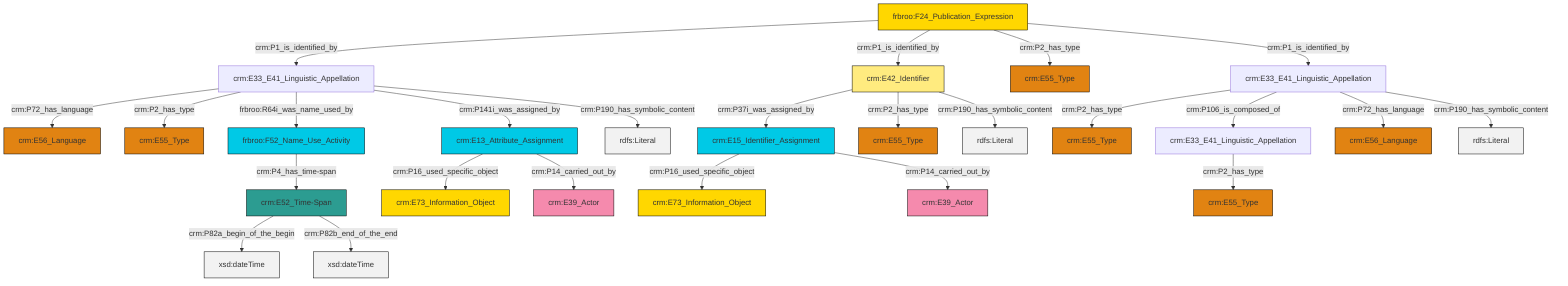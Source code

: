 graph TD
classDef Literal fill:#f2f2f2,stroke:#000000;
classDef CRM_Entity fill:#FFFFFF,stroke:#000000;
classDef Temporal_Entity fill:#00C9E6, stroke:#000000;
classDef Type fill:#E18312, stroke:#000000;
classDef Time-Span fill:#2C9C91, stroke:#000000;
classDef Appellation fill:#FFEB7F, stroke:#000000;
classDef Place fill:#008836, stroke:#000000;
classDef Persistent_Item fill:#B266B2, stroke:#000000;
classDef Conceptual_Object fill:#FFD700, stroke:#000000;
classDef Physical_Thing fill:#D2B48C, stroke:#000000;
classDef Actor fill:#f58aad, stroke:#000000;
classDef PC_Classes fill:#4ce600, stroke:#000000;
classDef Multi fill:#cccccc,stroke:#000000;

0["frbroo:F24_Publication_Expression"]:::Conceptual_Object -->|crm:P1_is_identified_by| 1["crm:E33_E41_Linguistic_Appellation"]:::Default
8["crm:E33_E41_Linguistic_Appellation"]:::Default -->|crm:P2_has_type| 9["crm:E55_Type"]:::Type
10["crm:E15_Identifier_Assignment"]:::Temporal_Entity -->|crm:P16_used_specific_object| 6["crm:E73_Information_Object"]:::Conceptual_Object
12["crm:E52_Time-Span"]:::Time-Span -->|crm:P82a_begin_of_the_begin| 13[xsd:dateTime]:::Literal
1["crm:E33_E41_Linguistic_Appellation"]:::Default -->|crm:P72_has_language| 2["crm:E56_Language"]:::Type
1["crm:E33_E41_Linguistic_Appellation"]:::Default -->|crm:P2_has_type| 14["crm:E55_Type"]:::Type
1["crm:E33_E41_Linguistic_Appellation"]:::Default -->|frbroo:R64i_was_name_used_by| 19["frbroo:F52_Name_Use_Activity"]:::Temporal_Entity
20["crm:E13_Attribute_Assignment"]:::Temporal_Entity -->|crm:P16_used_specific_object| 21["crm:E73_Information_Object"]:::Conceptual_Object
4["crm:E42_Identifier"]:::Appellation -->|crm:P37i_was_assigned_by| 10["crm:E15_Identifier_Assignment"]:::Temporal_Entity
8["crm:E33_E41_Linguistic_Appellation"]:::Default -->|crm:P106_is_composed_of| 23["crm:E33_E41_Linguistic_Appellation"]:::Default
1["crm:E33_E41_Linguistic_Appellation"]:::Default -->|crm:P141i_was_assigned_by| 20["crm:E13_Attribute_Assignment"]:::Temporal_Entity
0["frbroo:F24_Publication_Expression"]:::Conceptual_Object -->|crm:P1_is_identified_by| 4["crm:E42_Identifier"]:::Appellation
0["frbroo:F24_Publication_Expression"]:::Conceptual_Object -->|crm:P2_has_type| 16["crm:E55_Type"]:::Type
12["crm:E52_Time-Span"]:::Time-Span -->|crm:P82b_end_of_the_end| 26[xsd:dateTime]:::Literal
4["crm:E42_Identifier"]:::Appellation -->|crm:P2_has_type| 27["crm:E55_Type"]:::Type
1["crm:E33_E41_Linguistic_Appellation"]:::Default -->|crm:P190_has_symbolic_content| 28[rdfs:Literal]:::Literal
8["crm:E33_E41_Linguistic_Appellation"]:::Default -->|crm:P72_has_language| 29["crm:E56_Language"]:::Type
8["crm:E33_E41_Linguistic_Appellation"]:::Default -->|crm:P190_has_symbolic_content| 30[rdfs:Literal]:::Literal
0["frbroo:F24_Publication_Expression"]:::Conceptual_Object -->|crm:P1_is_identified_by| 8["crm:E33_E41_Linguistic_Appellation"]:::Default
10["crm:E15_Identifier_Assignment"]:::Temporal_Entity -->|crm:P14_carried_out_by| 35["crm:E39_Actor"]:::Actor
4["crm:E42_Identifier"]:::Appellation -->|crm:P190_has_symbolic_content| 38[rdfs:Literal]:::Literal
20["crm:E13_Attribute_Assignment"]:::Temporal_Entity -->|crm:P14_carried_out_by| 31["crm:E39_Actor"]:::Actor
19["frbroo:F52_Name_Use_Activity"]:::Temporal_Entity -->|crm:P4_has_time-span| 12["crm:E52_Time-Span"]:::Time-Span
23["crm:E33_E41_Linguistic_Appellation"]:::Default -->|crm:P2_has_type| 41["crm:E55_Type"]:::Type